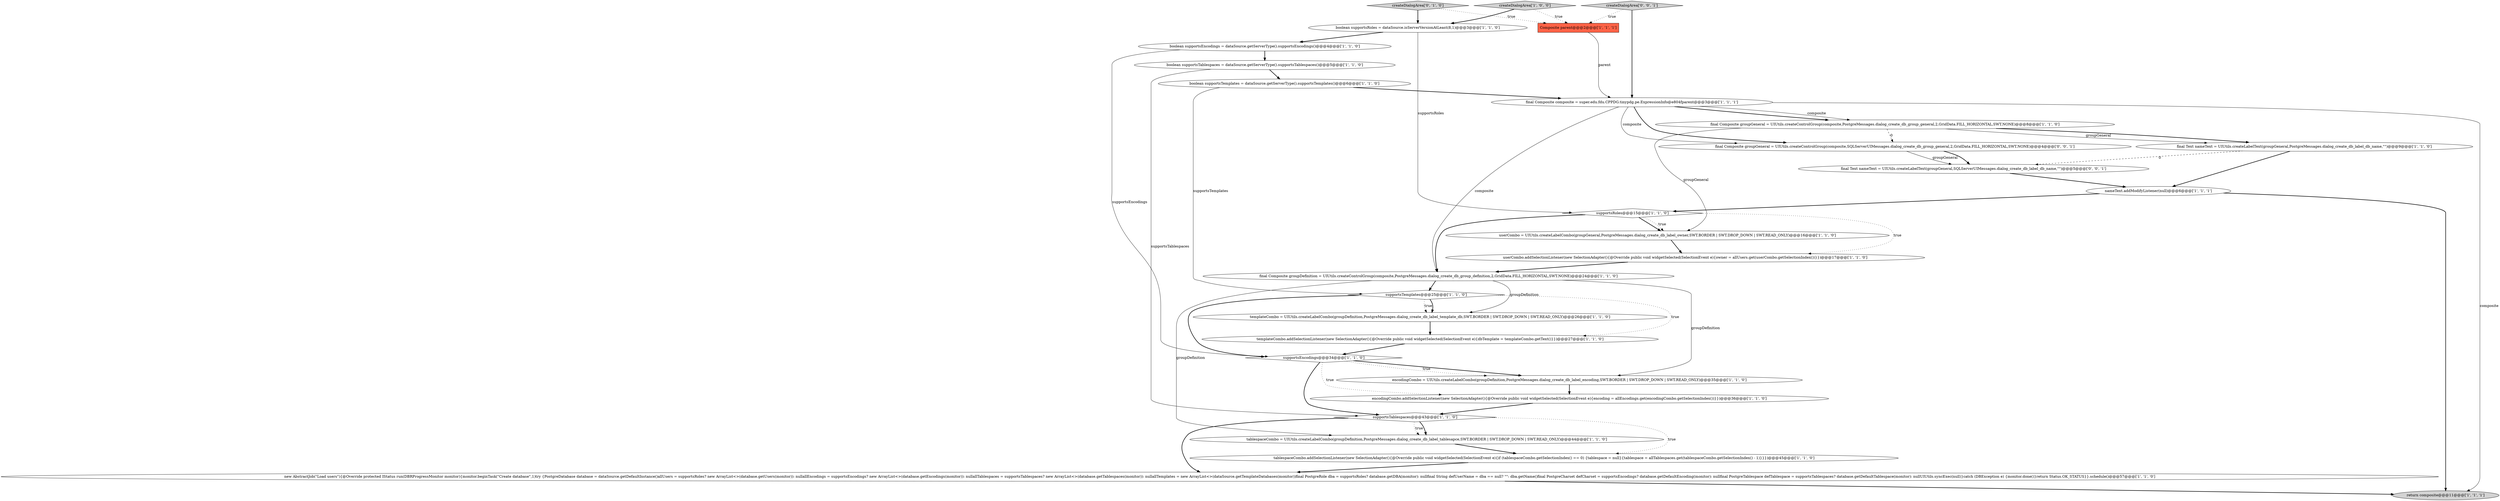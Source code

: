 digraph {
5 [style = filled, label = "return composite@@@11@@@['1', '1', '1']", fillcolor = lightgray, shape = ellipse image = "AAA0AAABBB1BBB"];
24 [style = filled, label = "boolean supportsTemplates = dataSource.getServerType().supportsTemplates()@@@6@@@['1', '1', '0']", fillcolor = white, shape = ellipse image = "AAA0AAABBB1BBB"];
6 [style = filled, label = "final Text nameText = UIUtils.createLabelText(groupGeneral,PostgreMessages.dialog_create_db_label_db_name,\"\")@@@9@@@['1', '1', '0']", fillcolor = white, shape = ellipse image = "AAA0AAABBB1BBB"];
25 [style = filled, label = "createDialogArea['0', '1', '0']", fillcolor = lightgray, shape = diamond image = "AAA0AAABBB2BBB"];
8 [style = filled, label = "Composite parent@@@2@@@['1', '1', '1']", fillcolor = tomato, shape = box image = "AAA0AAABBB1BBB"];
22 [style = filled, label = "supportsTemplates@@@25@@@['1', '1', '0']", fillcolor = white, shape = diamond image = "AAA0AAABBB1BBB"];
20 [style = filled, label = "final Composite groupDefinition = UIUtils.createControlGroup(composite,PostgreMessages.dialog_create_db_group_definition,2,GridData.FILL_HORIZONTAL,SWT.NONE)@@@24@@@['1', '1', '0']", fillcolor = white, shape = ellipse image = "AAA0AAABBB1BBB"];
27 [style = filled, label = "final Composite groupGeneral = UIUtils.createControlGroup(composite,SQLServerUIMessages.dialog_create_db_group_general,2,GridData.FILL_HORIZONTAL,SWT.NONE)@@@4@@@['0', '0', '1']", fillcolor = white, shape = ellipse image = "AAA0AAABBB3BBB"];
11 [style = filled, label = "encodingCombo = UIUtils.createLabelCombo(groupDefinition,PostgreMessages.dialog_create_db_label_encoding,SWT.BORDER | SWT.DROP_DOWN | SWT.READ_ONLY)@@@35@@@['1', '1', '0']", fillcolor = white, shape = ellipse image = "AAA0AAABBB1BBB"];
2 [style = filled, label = "new AbstractJob(\"Load users\"){@Override protected IStatus run(DBRProgressMonitor monitor){monitor.beginTask(\"Create database\",1)try {PostgreDatabase database = dataSource.getDefaultInstance()allUsers = supportsRoles? new ArrayList<>(database.getUsers(monitor)): nullallEncodings = supportsEncodings? new ArrayList<>(database.getEncodings(monitor)): nullallTablespaces = supportsTablespaces? new ArrayList<>(database.getTablespaces(monitor)): nullallTemplates = new ArrayList<>(dataSource.getTemplateDatabases(monitor))final PostgreRole dba = supportsRoles? database.getDBA(monitor): nullfinal String defUserName = dba == null? \"\": dba.getName()final PostgreCharset defCharset = supportsEncodings? database.getDefaultEncoding(monitor): nullfinal PostgreTablespace defTablespace = supportsTablespaces? database.getDefaultTablespace(monitor): nullUIUtils.syncExec(null)}catch (DBException e) {monitor.done()}return Status.OK_STATUS}}.schedule()@@@57@@@['1', '1', '0']", fillcolor = white, shape = ellipse image = "AAA0AAABBB1BBB"];
18 [style = filled, label = "supportsTablespaces@@@43@@@['1', '1', '0']", fillcolor = white, shape = diamond image = "AAA0AAABBB1BBB"];
10 [style = filled, label = "boolean supportsEncodings = dataSource.getServerType().supportsEncodings()@@@4@@@['1', '1', '0']", fillcolor = white, shape = ellipse image = "AAA0AAABBB1BBB"];
4 [style = filled, label = "userCombo.addSelectionListener(new SelectionAdapter(){@Override public void widgetSelected(SelectionEvent e){owner = allUsers.get(userCombo.getSelectionIndex())}})@@@17@@@['1', '1', '0']", fillcolor = white, shape = ellipse image = "AAA0AAABBB1BBB"];
23 [style = filled, label = "encodingCombo.addSelectionListener(new SelectionAdapter(){@Override public void widgetSelected(SelectionEvent e){encoding = allEncodings.get(encodingCombo.getSelectionIndex())}})@@@36@@@['1', '1', '0']", fillcolor = white, shape = ellipse image = "AAA0AAABBB1BBB"];
9 [style = filled, label = "templateCombo.addSelectionListener(new SelectionAdapter(){@Override public void widgetSelected(SelectionEvent e){dbTemplate = templateCombo.getText()}})@@@27@@@['1', '1', '0']", fillcolor = white, shape = ellipse image = "AAA0AAABBB1BBB"];
17 [style = filled, label = "final Composite composite = super.edu.fdu.CPPDG.tinypdg.pe.ExpressionInfo@e804fparent@@@3@@@['1', '1', '1']", fillcolor = white, shape = ellipse image = "AAA0AAABBB1BBB"];
19 [style = filled, label = "final Composite groupGeneral = UIUtils.createControlGroup(composite,PostgreMessages.dialog_create_db_group_general,2,GridData.FILL_HORIZONTAL,SWT.NONE)@@@8@@@['1', '1', '0']", fillcolor = white, shape = ellipse image = "AAA0AAABBB1BBB"];
14 [style = filled, label = "supportsEncodings@@@34@@@['1', '1', '0']", fillcolor = white, shape = diamond image = "AAA0AAABBB1BBB"];
12 [style = filled, label = "tablespaceCombo = UIUtils.createLabelCombo(groupDefinition,PostgreMessages.dialog_create_db_label_tablesapce,SWT.BORDER | SWT.DROP_DOWN | SWT.READ_ONLY)@@@44@@@['1', '1', '0']", fillcolor = white, shape = ellipse image = "AAA0AAABBB1BBB"];
13 [style = filled, label = "tablespaceCombo.addSelectionListener(new SelectionAdapter(){@Override public void widgetSelected(SelectionEvent e){if (tablespaceCombo.getSelectionIndex() == 0) {tablespace = null}{tablespace = allTablespaces.get(tablespaceCombo.getSelectionIndex() - 1)}}})@@@45@@@['1', '1', '0']", fillcolor = white, shape = ellipse image = "AAA0AAABBB1BBB"];
15 [style = filled, label = "supportsRoles@@@15@@@['1', '1', '0']", fillcolor = white, shape = diamond image = "AAA0AAABBB1BBB"];
16 [style = filled, label = "boolean supportsRoles = dataSource.isServerVersionAtLeast(8,1)@@@3@@@['1', '1', '0']", fillcolor = white, shape = ellipse image = "AAA0AAABBB1BBB"];
7 [style = filled, label = "templateCombo = UIUtils.createLabelCombo(groupDefinition,PostgreMessages.dialog_create_db_label_template_db,SWT.BORDER | SWT.DROP_DOWN | SWT.READ_ONLY)@@@26@@@['1', '1', '0']", fillcolor = white, shape = ellipse image = "AAA0AAABBB1BBB"];
21 [style = filled, label = "nameText.addModifyListener(null)@@@6@@@['1', '1', '1']", fillcolor = white, shape = ellipse image = "AAA0AAABBB1BBB"];
1 [style = filled, label = "boolean supportsTablespaces = dataSource.getServerType().supportsTablespaces()@@@5@@@['1', '1', '0']", fillcolor = white, shape = ellipse image = "AAA0AAABBB1BBB"];
0 [style = filled, label = "createDialogArea['1', '0', '0']", fillcolor = lightgray, shape = diamond image = "AAA0AAABBB1BBB"];
28 [style = filled, label = "createDialogArea['0', '0', '1']", fillcolor = lightgray, shape = diamond image = "AAA0AAABBB3BBB"];
26 [style = filled, label = "final Text nameText = UIUtils.createLabelText(groupGeneral,SQLServerUIMessages.dialog_create_db_label_db_name,\"\")@@@5@@@['0', '0', '1']", fillcolor = white, shape = ellipse image = "AAA0AAABBB3BBB"];
3 [style = filled, label = "userCombo = UIUtils.createLabelCombo(groupGeneral,PostgreMessages.dialog_create_db_label_owner,SWT.BORDER | SWT.DROP_DOWN | SWT.READ_ONLY)@@@16@@@['1', '1', '0']", fillcolor = white, shape = ellipse image = "AAA0AAABBB1BBB"];
8->17 [style = solid, label="parent"];
17->19 [style = solid, label="composite"];
26->21 [style = bold, label=""];
19->6 [style = bold, label=""];
17->27 [style = solid, label="composite"];
17->27 [style = bold, label=""];
18->2 [style = bold, label=""];
21->15 [style = bold, label=""];
27->26 [style = solid, label="groupGeneral"];
19->3 [style = solid, label="groupGeneral"];
14->18 [style = bold, label=""];
6->26 [style = dashed, label="0"];
0->8 [style = dotted, label="true"];
7->9 [style = bold, label=""];
2->5 [style = bold, label=""];
25->8 [style = dotted, label="true"];
17->19 [style = bold, label=""];
24->17 [style = bold, label=""];
20->22 [style = bold, label=""];
22->9 [style = dotted, label="true"];
20->11 [style = solid, label="groupDefinition"];
20->7 [style = solid, label="groupDefinition"];
1->24 [style = bold, label=""];
14->11 [style = bold, label=""];
4->20 [style = bold, label=""];
16->10 [style = bold, label=""];
22->7 [style = dotted, label="true"];
18->12 [style = dotted, label="true"];
15->4 [style = dotted, label="true"];
12->13 [style = bold, label=""];
18->13 [style = dotted, label="true"];
6->21 [style = bold, label=""];
10->1 [style = bold, label=""];
25->16 [style = bold, label=""];
22->14 [style = bold, label=""];
22->7 [style = bold, label=""];
27->26 [style = bold, label=""];
17->5 [style = solid, label="composite"];
11->23 [style = bold, label=""];
21->5 [style = bold, label=""];
9->14 [style = bold, label=""];
1->18 [style = solid, label="supportsTablespaces"];
15->3 [style = bold, label=""];
15->20 [style = bold, label=""];
23->18 [style = bold, label=""];
19->6 [style = solid, label="groupGeneral"];
28->8 [style = dotted, label="true"];
10->14 [style = solid, label="supportsEncodings"];
18->12 [style = bold, label=""];
14->11 [style = dotted, label="true"];
14->23 [style = dotted, label="true"];
17->20 [style = solid, label="composite"];
13->2 [style = bold, label=""];
20->12 [style = solid, label="groupDefinition"];
16->15 [style = solid, label="supportsRoles"];
19->27 [style = dashed, label="0"];
3->4 [style = bold, label=""];
24->22 [style = solid, label="supportsTemplates"];
28->17 [style = bold, label=""];
15->3 [style = dotted, label="true"];
0->16 [style = bold, label=""];
}
